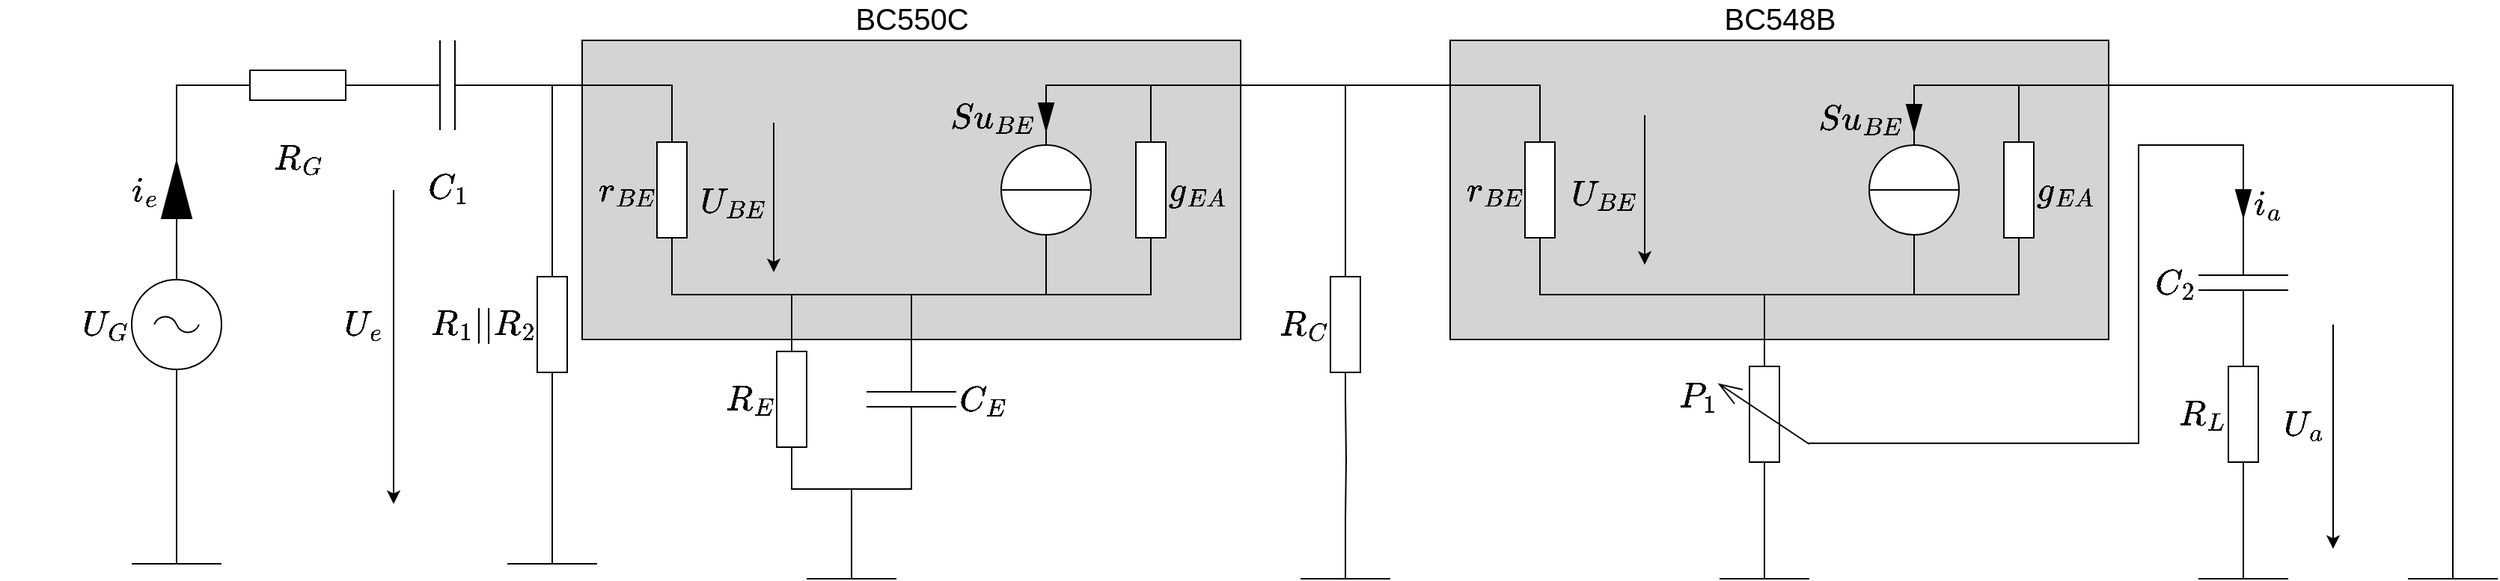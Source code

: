 <mxfile version="13.6.0" type="device"><diagram id="_a-SnWuzlsIOqDRdkIRN" name="Page-1"><mxGraphModel dx="2324" dy="2370" grid="1" gridSize="10" guides="1" tooltips="1" connect="1" arrows="1" fold="1" page="1" pageScale="1" pageWidth="850" pageHeight="1100" math="1" shadow="0"><root><mxCell id="0"/><mxCell id="1" parent="0"/><mxCell id="Pp20gYF8ZY6dFzMhjweH-55" value="BC548B" style="verticalLabelPosition=top;verticalAlign=bottom;html=1;shape=mxgraph.basic.rect;fillColor2=none;strokeWidth=1;size=20;indent=5;fontSize=20;fillColor=#D4D4D4;labelPosition=center;align=center;" vertex="1" parent="1"><mxGeometry x="1120" y="130" width="440" height="200" as="geometry"/></mxCell><mxCell id="Pp20gYF8ZY6dFzMhjweH-54" value="BC550C" style="verticalLabelPosition=top;verticalAlign=bottom;html=1;shape=mxgraph.basic.rect;fillColor2=none;strokeWidth=1;size=20;indent=5;fontSize=20;fillColor=#D4D4D4;labelPosition=center;align=center;" vertex="1" parent="1"><mxGeometry x="540" y="130" width="440" height="200" as="geometry"/></mxCell><mxCell id="Pp20gYF8ZY6dFzMhjweH-10" style="edgeStyle=orthogonalEdgeStyle;rounded=0;orthogonalLoop=1;jettySize=auto;html=1;exitX=0.5;exitY=0;exitDx=0;exitDy=0;exitPerimeter=0;entryX=0;entryY=0.5;entryDx=0;entryDy=0;entryPerimeter=0;endArrow=none;endFill=0;" edge="1" parent="1" source="Pp20gYF8ZY6dFzMhjweH-1" target="Pp20gYF8ZY6dFzMhjweH-2"><mxGeometry relative="1" as="geometry"/></mxCell><mxCell id="Pp20gYF8ZY6dFzMhjweH-1" value="$$U_G$$" style="pointerEvents=1;verticalLabelPosition=middle;shadow=0;dashed=0;align=right;html=1;verticalAlign=middle;shape=mxgraph.electrical.signal_sources.ac_source;labelPosition=left;fontSize=20;" vertex="1" parent="1"><mxGeometry x="239" y="290" width="60" height="60" as="geometry"/></mxCell><mxCell id="Pp20gYF8ZY6dFzMhjweH-11" style="edgeStyle=orthogonalEdgeStyle;rounded=0;orthogonalLoop=1;jettySize=auto;html=1;exitX=1;exitY=0.5;exitDx=0;exitDy=0;exitPerimeter=0;entryX=0;entryY=0.5;entryDx=0;entryDy=0;entryPerimeter=0;endArrow=none;endFill=0;" edge="1" parent="1" source="Pp20gYF8ZY6dFzMhjweH-2" target="Pp20gYF8ZY6dFzMhjweH-3"><mxGeometry relative="1" as="geometry"/></mxCell><mxCell id="Pp20gYF8ZY6dFzMhjweH-2" value="$$R_G$$" style="pointerEvents=1;verticalLabelPosition=bottom;shadow=0;dashed=0;align=center;html=1;verticalAlign=top;shape=mxgraph.electrical.resistors.resistor_1;fontSize=20;" vertex="1" parent="1"><mxGeometry x="300" y="150" width="100" height="20" as="geometry"/></mxCell><mxCell id="Pp20gYF8ZY6dFzMhjweH-14" style="edgeStyle=orthogonalEdgeStyle;rounded=0;orthogonalLoop=1;jettySize=auto;html=1;exitX=1;exitY=0.5;exitDx=0;exitDy=0;exitPerimeter=0;entryX=0;entryY=0.5;entryDx=0;entryDy=0;entryPerimeter=0;endArrow=none;endFill=0;" edge="1" parent="1" source="Pp20gYF8ZY6dFzMhjweH-3" target="Pp20gYF8ZY6dFzMhjweH-8"><mxGeometry relative="1" as="geometry"/></mxCell><mxCell id="Pp20gYF8ZY6dFzMhjweH-3" value="$$C_1$$" style="pointerEvents=1;verticalLabelPosition=bottom;shadow=0;dashed=0;align=center;html=1;verticalAlign=top;shape=mxgraph.electrical.capacitors.capacitor_1;fontSize=20;" vertex="1" parent="1"><mxGeometry x="400" y="130" width="100" height="60" as="geometry"/></mxCell><mxCell id="Pp20gYF8ZY6dFzMhjweH-15" style="edgeStyle=orthogonalEdgeStyle;rounded=0;orthogonalLoop=1;jettySize=auto;html=1;exitX=0;exitY=0.5;exitDx=0;exitDy=0;exitPerimeter=0;endArrow=none;endFill=0;" edge="1" parent="1" source="Pp20gYF8ZY6dFzMhjweH-4"><mxGeometry relative="1" as="geometry"><mxPoint x="520" y="160" as="targetPoint"/></mxGeometry></mxCell><mxCell id="Pp20gYF8ZY6dFzMhjweH-4" value="$$R_1 || R_2 $$" style="pointerEvents=1;verticalLabelPosition=middle;shadow=0;dashed=0;align=right;html=1;verticalAlign=middle;shape=mxgraph.electrical.resistors.resistor_1;direction=south;labelPosition=left;fontSize=20;" vertex="1" parent="1"><mxGeometry x="510" y="270" width="20" height="100" as="geometry"/></mxCell><mxCell id="Pp20gYF8ZY6dFzMhjweH-22" style="edgeStyle=orthogonalEdgeStyle;rounded=0;orthogonalLoop=1;jettySize=auto;html=1;exitX=0;exitY=0.5;exitDx=0;exitDy=0;exitPerimeter=0;endArrow=none;endFill=0;" edge="1" parent="1" source="Pp20gYF8ZY6dFzMhjweH-5"><mxGeometry relative="1" as="geometry"><mxPoint x="680" y="300" as="targetPoint"/></mxGeometry></mxCell><mxCell id="Pp20gYF8ZY6dFzMhjweH-5" value="$$R_E $$" style="pointerEvents=1;verticalLabelPosition=middle;shadow=0;dashed=0;align=right;html=1;verticalAlign=middle;shape=mxgraph.electrical.resistors.resistor_1;direction=south;labelPosition=left;fontSize=20;" vertex="1" parent="1"><mxGeometry x="670" y="320" width="20" height="100" as="geometry"/></mxCell><mxCell id="Pp20gYF8ZY6dFzMhjweH-21" style="edgeStyle=orthogonalEdgeStyle;rounded=0;orthogonalLoop=1;jettySize=auto;html=1;exitX=0;exitY=0.5;exitDx=0;exitDy=0;exitPerimeter=0;entryX=1;entryY=0.5;entryDx=0;entryDy=0;entryPerimeter=0;endArrow=none;endFill=0;" edge="1" parent="1" source="Pp20gYF8ZY6dFzMhjweH-6" target="Pp20gYF8ZY6dFzMhjweH-8"><mxGeometry relative="1" as="geometry"/></mxCell><mxCell id="Pp20gYF8ZY6dFzMhjweH-6" value="$$C_E$$" style="pointerEvents=1;verticalLabelPosition=middle;shadow=0;dashed=0;align=left;html=1;verticalAlign=middle;shape=mxgraph.electrical.capacitors.capacitor_1;direction=south;labelPosition=right;fontSize=20;" vertex="1" parent="1"><mxGeometry x="730" y="320" width="60" height="100" as="geometry"/></mxCell><mxCell id="Pp20gYF8ZY6dFzMhjweH-8" value="$$r_{BE} $$" style="pointerEvents=1;verticalLabelPosition=middle;shadow=0;dashed=0;align=right;html=1;verticalAlign=middle;shape=mxgraph.electrical.resistors.resistor_1;direction=south;labelPosition=left;fontSize=20;" vertex="1" parent="1"><mxGeometry x="590" y="180" width="20" height="100" as="geometry"/></mxCell><mxCell id="Pp20gYF8ZY6dFzMhjweH-24" style="edgeStyle=orthogonalEdgeStyle;rounded=0;orthogonalLoop=1;jettySize=auto;html=1;exitX=0.5;exitY=1;exitDx=0;exitDy=0;exitPerimeter=0;endArrow=none;endFill=0;" edge="1" parent="1" source="Pp20gYF8ZY6dFzMhjweH-9"><mxGeometry relative="1" as="geometry"><mxPoint x="760" y="300" as="targetPoint"/><Array as="points"><mxPoint x="850" y="300"/></Array></mxGeometry></mxCell><mxCell id="Pp20gYF8ZY6dFzMhjweH-31" style="edgeStyle=orthogonalEdgeStyle;rounded=0;orthogonalLoop=1;jettySize=auto;html=1;exitX=0.5;exitY=0;exitDx=0;exitDy=0;exitPerimeter=0;endArrow=none;endFill=0;" edge="1" parent="1" source="Pp20gYF8ZY6dFzMhjweH-9"><mxGeometry relative="1" as="geometry"><mxPoint x="920" y="160" as="targetPoint"/><Array as="points"><mxPoint x="850" y="160"/></Array></mxGeometry></mxCell><mxCell id="Pp20gYF8ZY6dFzMhjweH-9" value="" style="pointerEvents=1;verticalLabelPosition=bottom;shadow=0;dashed=0;align=center;html=1;verticalAlign=top;shape=mxgraph.electrical.signal_sources.ideal_source;" vertex="1" parent="1"><mxGeometry x="820" y="200" width="60" height="60" as="geometry"/></mxCell><mxCell id="Pp20gYF8ZY6dFzMhjweH-13" style="edgeStyle=orthogonalEdgeStyle;rounded=0;orthogonalLoop=1;jettySize=auto;html=1;exitX=0.5;exitY=1;exitDx=0;exitDy=0;exitPerimeter=0;entryX=0.5;entryY=1;entryDx=0;entryDy=0;entryPerimeter=0;endArrow=none;endFill=0;" edge="1" parent="1" source="Pp20gYF8ZY6dFzMhjweH-12" target="Pp20gYF8ZY6dFzMhjweH-1"><mxGeometry relative="1" as="geometry"/></mxCell><mxCell id="Pp20gYF8ZY6dFzMhjweH-12" value="" style="pointerEvents=1;verticalLabelPosition=bottom;shadow=0;dashed=0;align=center;html=1;verticalAlign=top;shape=mxgraph.electrical.signal_sources.vss2;fontSize=24;flipV=1;" vertex="1" parent="1"><mxGeometry x="239" y="440" width="60" height="40" as="geometry"/></mxCell><mxCell id="Pp20gYF8ZY6dFzMhjweH-17" style="edgeStyle=orthogonalEdgeStyle;rounded=0;orthogonalLoop=1;jettySize=auto;html=1;exitX=0.5;exitY=1;exitDx=0;exitDy=0;exitPerimeter=0;entryX=1;entryY=0.5;entryDx=0;entryDy=0;entryPerimeter=0;endArrow=none;endFill=0;" edge="1" parent="1" source="Pp20gYF8ZY6dFzMhjweH-16" target="Pp20gYF8ZY6dFzMhjweH-4"><mxGeometry relative="1" as="geometry"/></mxCell><mxCell id="Pp20gYF8ZY6dFzMhjweH-16" value="" style="pointerEvents=1;verticalLabelPosition=bottom;shadow=0;dashed=0;align=center;html=1;verticalAlign=top;shape=mxgraph.electrical.signal_sources.vss2;fontSize=24;flipV=1;" vertex="1" parent="1"><mxGeometry x="490" y="440" width="60" height="40" as="geometry"/></mxCell><mxCell id="Pp20gYF8ZY6dFzMhjweH-19" style="edgeStyle=orthogonalEdgeStyle;rounded=0;orthogonalLoop=1;jettySize=auto;html=1;exitX=0.5;exitY=1;exitDx=0;exitDy=0;exitPerimeter=0;entryX=1;entryY=0.5;entryDx=0;entryDy=0;entryPerimeter=0;endArrow=none;endFill=0;" edge="1" parent="1" source="Pp20gYF8ZY6dFzMhjweH-18" target="Pp20gYF8ZY6dFzMhjweH-5"><mxGeometry relative="1" as="geometry"/></mxCell><mxCell id="Pp20gYF8ZY6dFzMhjweH-20" style="edgeStyle=orthogonalEdgeStyle;rounded=0;orthogonalLoop=1;jettySize=auto;html=1;exitX=0.5;exitY=1;exitDx=0;exitDy=0;exitPerimeter=0;entryX=1;entryY=0.5;entryDx=0;entryDy=0;entryPerimeter=0;endArrow=none;endFill=0;" edge="1" parent="1" source="Pp20gYF8ZY6dFzMhjweH-18" target="Pp20gYF8ZY6dFzMhjweH-6"><mxGeometry relative="1" as="geometry"/></mxCell><mxCell id="Pp20gYF8ZY6dFzMhjweH-18" value="" style="pointerEvents=1;verticalLabelPosition=bottom;shadow=0;dashed=0;align=center;html=1;verticalAlign=top;shape=mxgraph.electrical.signal_sources.vss2;fontSize=24;flipV=1;" vertex="1" parent="1"><mxGeometry x="690" y="450" width="60" height="40" as="geometry"/></mxCell><mxCell id="Pp20gYF8ZY6dFzMhjweH-26" style="edgeStyle=orthogonalEdgeStyle;rounded=0;orthogonalLoop=1;jettySize=auto;html=1;exitX=1;exitY=0.5;exitDx=0;exitDy=0;exitPerimeter=0;endArrow=none;endFill=0;" edge="1" parent="1" source="Pp20gYF8ZY6dFzMhjweH-25"><mxGeometry relative="1" as="geometry"><mxPoint x="850" y="300" as="targetPoint"/><Array as="points"><mxPoint x="920" y="300"/></Array></mxGeometry></mxCell><mxCell id="Pp20gYF8ZY6dFzMhjweH-28" style="edgeStyle=orthogonalEdgeStyle;rounded=0;orthogonalLoop=1;jettySize=auto;html=1;exitX=0;exitY=0.5;exitDx=0;exitDy=0;exitPerimeter=0;entryX=0;entryY=0.5;entryDx=0;entryDy=0;entryPerimeter=0;endArrow=none;endFill=0;" edge="1" parent="1" source="Pp20gYF8ZY6dFzMhjweH-25" target="Pp20gYF8ZY6dFzMhjweH-27"><mxGeometry relative="1" as="geometry"/></mxCell><mxCell id="Pp20gYF8ZY6dFzMhjweH-25" value="$$g_{EA} $$" style="pointerEvents=1;verticalLabelPosition=middle;shadow=0;dashed=0;align=left;html=1;verticalAlign=middle;shape=mxgraph.electrical.resistors.resistor_1;direction=south;labelPosition=right;fontSize=20;" vertex="1" parent="1"><mxGeometry x="910" y="180" width="20" height="100" as="geometry"/></mxCell><mxCell id="Pp20gYF8ZY6dFzMhjweH-27" value="$$R_C $$" style="pointerEvents=1;verticalLabelPosition=middle;shadow=0;dashed=0;align=right;html=1;verticalAlign=middle;shape=mxgraph.electrical.resistors.resistor_1;direction=south;labelPosition=left;fontSize=20;" vertex="1" parent="1"><mxGeometry x="1040" y="270" width="20" height="100" as="geometry"/></mxCell><mxCell id="Pp20gYF8ZY6dFzMhjweH-30" style="edgeStyle=orthogonalEdgeStyle;rounded=0;orthogonalLoop=1;jettySize=auto;html=1;exitX=0.5;exitY=1;exitDx=0;exitDy=0;exitPerimeter=0;entryX=1;entryY=0.5;entryDx=0;entryDy=0;entryPerimeter=0;endArrow=none;endFill=0;" edge="1" parent="1" target="Pp20gYF8ZY6dFzMhjweH-27"><mxGeometry relative="1" as="geometry"><mxPoint x="1050" y="450" as="sourcePoint"/></mxGeometry></mxCell><mxCell id="Pp20gYF8ZY6dFzMhjweH-29" value="" style="pointerEvents=1;verticalLabelPosition=bottom;shadow=0;dashed=0;align=center;html=1;verticalAlign=top;shape=mxgraph.electrical.signal_sources.vss2;fontSize=24;flipV=1;" vertex="1" parent="1"><mxGeometry x="1020" y="450" width="60" height="40" as="geometry"/></mxCell><mxCell id="Pp20gYF8ZY6dFzMhjweH-38" style="edgeStyle=orthogonalEdgeStyle;rounded=0;orthogonalLoop=1;jettySize=auto;html=1;exitX=0;exitY=0.5;exitDx=0;exitDy=0;exitPerimeter=0;endArrow=none;endFill=0;" edge="1" parent="1" source="Pp20gYF8ZY6dFzMhjweH-32"><mxGeometry relative="1" as="geometry"><mxPoint x="1050" y="160" as="targetPoint"/><Array as="points"><mxPoint x="1180" y="160"/></Array></mxGeometry></mxCell><mxCell id="Pp20gYF8ZY6dFzMhjweH-39" style="edgeStyle=orthogonalEdgeStyle;rounded=0;orthogonalLoop=1;jettySize=auto;html=1;exitX=1;exitY=0.5;exitDx=0;exitDy=0;exitPerimeter=0;endArrow=none;endFill=0;" edge="1" parent="1" source="Pp20gYF8ZY6dFzMhjweH-32"><mxGeometry relative="1" as="geometry"><mxPoint x="1340" y="300" as="targetPoint"/><Array as="points"><mxPoint x="1180" y="300"/></Array></mxGeometry></mxCell><mxCell id="Pp20gYF8ZY6dFzMhjweH-32" value="$$r_{BE} $$" style="pointerEvents=1;verticalLabelPosition=middle;shadow=0;dashed=0;align=right;html=1;verticalAlign=middle;shape=mxgraph.electrical.resistors.resistor_1;direction=south;labelPosition=left;fontSize=20;" vertex="1" parent="1"><mxGeometry x="1170" y="180" width="20" height="100" as="geometry"/></mxCell><mxCell id="Pp20gYF8ZY6dFzMhjweH-33" style="edgeStyle=orthogonalEdgeStyle;rounded=0;orthogonalLoop=1;jettySize=auto;html=1;exitX=0.5;exitY=1;exitDx=0;exitDy=0;exitPerimeter=0;endArrow=none;endFill=0;" edge="1" parent="1" source="Pp20gYF8ZY6dFzMhjweH-35"><mxGeometry relative="1" as="geometry"><mxPoint x="1340" y="300" as="targetPoint"/><Array as="points"><mxPoint x="1430" y="300"/></Array></mxGeometry></mxCell><mxCell id="Pp20gYF8ZY6dFzMhjweH-34" style="edgeStyle=orthogonalEdgeStyle;rounded=0;orthogonalLoop=1;jettySize=auto;html=1;exitX=0.5;exitY=0;exitDx=0;exitDy=0;exitPerimeter=0;endArrow=none;endFill=0;" edge="1" parent="1" source="Pp20gYF8ZY6dFzMhjweH-35"><mxGeometry relative="1" as="geometry"><mxPoint x="1500" y="160" as="targetPoint"/><Array as="points"><mxPoint x="1430" y="160"/></Array></mxGeometry></mxCell><mxCell id="Pp20gYF8ZY6dFzMhjweH-35" value="" style="pointerEvents=1;verticalLabelPosition=bottom;shadow=0;dashed=0;align=center;html=1;verticalAlign=top;shape=mxgraph.electrical.signal_sources.ideal_source;" vertex="1" parent="1"><mxGeometry x="1400" y="200" width="60" height="60" as="geometry"/></mxCell><mxCell id="Pp20gYF8ZY6dFzMhjweH-36" style="edgeStyle=orthogonalEdgeStyle;rounded=0;orthogonalLoop=1;jettySize=auto;html=1;exitX=1;exitY=0.5;exitDx=0;exitDy=0;exitPerimeter=0;endArrow=none;endFill=0;" edge="1" parent="1" source="Pp20gYF8ZY6dFzMhjweH-37"><mxGeometry relative="1" as="geometry"><mxPoint x="1430" y="300" as="targetPoint"/><Array as="points"><mxPoint x="1500" y="300"/></Array></mxGeometry></mxCell><mxCell id="Pp20gYF8ZY6dFzMhjweH-46" style="edgeStyle=orthogonalEdgeStyle;rounded=0;orthogonalLoop=1;jettySize=auto;html=1;exitX=0;exitY=0.5;exitDx=0;exitDy=0;exitPerimeter=0;endArrow=none;endFill=0;" edge="1" parent="1" source="Pp20gYF8ZY6dFzMhjweH-37"><mxGeometry relative="1" as="geometry"><mxPoint x="1500" y="160" as="targetPoint"/></mxGeometry></mxCell><mxCell id="Pp20gYF8ZY6dFzMhjweH-37" value="$$g_{EA} $$" style="pointerEvents=1;verticalLabelPosition=middle;shadow=0;dashed=0;align=left;html=1;verticalAlign=middle;shape=mxgraph.electrical.resistors.resistor_1;direction=south;labelPosition=right;fontSize=20;" vertex="1" parent="1"><mxGeometry x="1490" y="180" width="20" height="100" as="geometry"/></mxCell><mxCell id="Pp20gYF8ZY6dFzMhjweH-41" style="edgeStyle=orthogonalEdgeStyle;rounded=0;orthogonalLoop=1;jettySize=auto;html=1;exitX=1;exitY=0.5;exitDx=0;exitDy=0;exitPerimeter=0;endArrow=none;endFill=0;" edge="1" parent="1" source="Pp20gYF8ZY6dFzMhjweH-40"><mxGeometry relative="1" as="geometry"><mxPoint x="1330" y="300" as="targetPoint"/></mxGeometry></mxCell><mxCell id="Pp20gYF8ZY6dFzMhjweH-40" value="$$P_1$$&lt;br style=&quot;font-size: 20px;&quot;&gt;" style="pointerEvents=1;verticalLabelPosition=middle;shadow=0;dashed=0;align=right;html=1;verticalAlign=middle;shape=mxgraph.electrical.resistors.variable_resistor_1;direction=north;labelPosition=left;fontSize=20;" vertex="1" parent="1"><mxGeometry x="1300" y="330" width="60" height="100" as="geometry"/></mxCell><mxCell id="Pp20gYF8ZY6dFzMhjweH-43" style="edgeStyle=orthogonalEdgeStyle;rounded=0;orthogonalLoop=1;jettySize=auto;html=1;exitX=0.5;exitY=1;exitDx=0;exitDy=0;exitPerimeter=0;entryX=0;entryY=0.5;entryDx=0;entryDy=0;entryPerimeter=0;endArrow=none;endFill=0;" edge="1" parent="1" source="Pp20gYF8ZY6dFzMhjweH-42" target="Pp20gYF8ZY6dFzMhjweH-40"><mxGeometry relative="1" as="geometry"/></mxCell><mxCell id="Pp20gYF8ZY6dFzMhjweH-42" value="" style="pointerEvents=1;verticalLabelPosition=bottom;shadow=0;dashed=0;align=center;html=1;verticalAlign=top;shape=mxgraph.electrical.signal_sources.vss2;fontSize=24;flipV=1;" vertex="1" parent="1"><mxGeometry x="1300" y="450" width="60" height="40" as="geometry"/></mxCell><mxCell id="Pp20gYF8ZY6dFzMhjweH-45" style="edgeStyle=orthogonalEdgeStyle;rounded=0;orthogonalLoop=1;jettySize=auto;html=1;exitX=0.5;exitY=1;exitDx=0;exitDy=0;exitPerimeter=0;endArrow=none;endFill=0;" edge="1" parent="1" source="Pp20gYF8ZY6dFzMhjweH-44"><mxGeometry relative="1" as="geometry"><mxPoint x="1500" y="160" as="targetPoint"/><Array as="points"><mxPoint x="1790" y="160"/></Array></mxGeometry></mxCell><mxCell id="Pp20gYF8ZY6dFzMhjweH-44" value="" style="pointerEvents=1;verticalLabelPosition=bottom;shadow=0;dashed=0;align=center;html=1;verticalAlign=top;shape=mxgraph.electrical.signal_sources.vss2;fontSize=24;flipV=1;" vertex="1" parent="1"><mxGeometry x="1760" y="450" width="60" height="40" as="geometry"/></mxCell><mxCell id="Pp20gYF8ZY6dFzMhjweH-51" style="edgeStyle=orthogonalEdgeStyle;rounded=0;orthogonalLoop=1;jettySize=auto;html=1;exitX=1;exitY=0.5;exitDx=0;exitDy=0;exitPerimeter=0;endArrow=none;endFill=0;entryX=0.306;entryY=0.986;entryDx=0;entryDy=0;entryPerimeter=0;" edge="1" parent="1" source="Pp20gYF8ZY6dFzMhjweH-47" target="Pp20gYF8ZY6dFzMhjweH-40"><mxGeometry relative="1" as="geometry"><mxPoint x="1390" y="400.047" as="targetPoint"/><Array as="points"><mxPoint x="1650" y="200"/><mxPoint x="1580" y="200"/><mxPoint x="1580" y="399"/></Array></mxGeometry></mxCell><mxCell id="Pp20gYF8ZY6dFzMhjweH-47" value="$$C_2$$" style="pointerEvents=1;verticalLabelPosition=middle;shadow=0;dashed=0;align=right;html=1;verticalAlign=middle;shape=mxgraph.electrical.capacitors.capacitor_1;direction=north;labelPosition=left;fontSize=20;" vertex="1" parent="1"><mxGeometry x="1620" y="242" width="60" height="100" as="geometry"/></mxCell><mxCell id="Pp20gYF8ZY6dFzMhjweH-52" style="edgeStyle=orthogonalEdgeStyle;rounded=0;orthogonalLoop=1;jettySize=auto;html=1;exitX=0;exitY=0.5;exitDx=0;exitDy=0;exitPerimeter=0;entryX=0;entryY=0.5;entryDx=0;entryDy=0;entryPerimeter=0;endArrow=none;endFill=0;" edge="1" parent="1" source="Pp20gYF8ZY6dFzMhjweH-48" target="Pp20gYF8ZY6dFzMhjweH-47"><mxGeometry relative="1" as="geometry"/></mxCell><mxCell id="Pp20gYF8ZY6dFzMhjweH-48" value="$$R_L $$" style="pointerEvents=1;verticalLabelPosition=middle;shadow=0;dashed=0;align=right;html=1;verticalAlign=middle;shape=mxgraph.electrical.resistors.resistor_1;direction=south;labelPosition=left;fontSize=20;" vertex="1" parent="1"><mxGeometry x="1640" y="330" width="20" height="100" as="geometry"/></mxCell><mxCell id="Pp20gYF8ZY6dFzMhjweH-50" style="edgeStyle=orthogonalEdgeStyle;rounded=0;orthogonalLoop=1;jettySize=auto;html=1;exitX=0.5;exitY=1;exitDx=0;exitDy=0;exitPerimeter=0;entryX=1;entryY=0.5;entryDx=0;entryDy=0;entryPerimeter=0;endArrow=none;endFill=0;" edge="1" parent="1" source="Pp20gYF8ZY6dFzMhjweH-49" target="Pp20gYF8ZY6dFzMhjweH-48"><mxGeometry relative="1" as="geometry"/></mxCell><mxCell id="Pp20gYF8ZY6dFzMhjweH-49" value="" style="pointerEvents=1;verticalLabelPosition=bottom;shadow=0;dashed=0;align=center;html=1;verticalAlign=top;shape=mxgraph.electrical.signal_sources.vss2;fontSize=24;flipV=1;" vertex="1" parent="1"><mxGeometry x="1620" y="450" width="60" height="40" as="geometry"/></mxCell><mxCell id="Pp20gYF8ZY6dFzMhjweH-56" value="" style="endArrow=classic;html=1;fontSize=20;labelPosition=left;verticalLabelPosition=middle;align=right;verticalAlign=middle;" edge="1" parent="1"><mxGeometry width="50" height="50" relative="1" as="geometry"><mxPoint x="414" y="230" as="sourcePoint"/><mxPoint x="414" y="440" as="targetPoint"/></mxGeometry></mxCell><mxCell id="Pp20gYF8ZY6dFzMhjweH-57" value="$$U_e$$" style="edgeLabel;html=1;align=center;verticalAlign=middle;resizable=0;points=[];fontSize=20;" vertex="1" connectable="0" parent="Pp20gYF8ZY6dFzMhjweH-56"><mxGeometry x="-0.239" y="-1" relative="1" as="geometry"><mxPoint x="-19" y="10" as="offset"/></mxGeometry></mxCell><mxCell id="Pp20gYF8ZY6dFzMhjweH-58" value="$$i_e$$" style="triangle;whiteSpace=wrap;html=1;fontSize=20;direction=north;fillColor=#000000;labelPosition=left;verticalLabelPosition=middle;align=right;verticalAlign=middle;" vertex="1" parent="1"><mxGeometry x="259" y="211" width="20" height="38" as="geometry"/></mxCell><mxCell id="Pp20gYF8ZY6dFzMhjweH-61" value="$$S u_{BE}$$" style="triangle;whiteSpace=wrap;html=1;fontSize=20;direction=south;fillColor=#000000;labelPosition=left;verticalLabelPosition=middle;align=right;verticalAlign=middle;" vertex="1" parent="1"><mxGeometry x="845" y="172" width="10" height="18" as="geometry"/></mxCell><mxCell id="Pp20gYF8ZY6dFzMhjweH-62" value="" style="endArrow=classic;html=1;fontSize=20;labelPosition=left;verticalLabelPosition=middle;align=right;verticalAlign=middle;" edge="1" parent="1"><mxGeometry width="50" height="50" relative="1" as="geometry"><mxPoint x="668" y="185" as="sourcePoint"/><mxPoint x="668" y="285" as="targetPoint"/></mxGeometry></mxCell><mxCell id="Pp20gYF8ZY6dFzMhjweH-63" value="$$U_{BE}$$" style="edgeLabel;html=1;align=center;verticalAlign=middle;resizable=0;points=[];fontSize=20;labelBackgroundColor=none;" vertex="1" connectable="0" parent="Pp20gYF8ZY6dFzMhjweH-62"><mxGeometry x="-0.239" y="-1" relative="1" as="geometry"><mxPoint x="-26" y="15.07" as="offset"/></mxGeometry></mxCell><mxCell id="Pp20gYF8ZY6dFzMhjweH-65" value="" style="endArrow=classic;html=1;fontSize=20;labelPosition=left;verticalLabelPosition=middle;align=right;verticalAlign=middle;" edge="1" parent="1"><mxGeometry width="50" height="50" relative="1" as="geometry"><mxPoint x="1250.0" y="180.0" as="sourcePoint"/><mxPoint x="1250.0" y="280" as="targetPoint"/></mxGeometry></mxCell><mxCell id="Pp20gYF8ZY6dFzMhjweH-66" value="$$U_{BE}$$" style="edgeLabel;html=1;align=center;verticalAlign=middle;resizable=0;points=[];fontSize=20;labelBackgroundColor=none;" vertex="1" connectable="0" parent="Pp20gYF8ZY6dFzMhjweH-65"><mxGeometry x="-0.239" y="-1" relative="1" as="geometry"><mxPoint x="-26" y="15.07" as="offset"/></mxGeometry></mxCell><mxCell id="Pp20gYF8ZY6dFzMhjweH-67" style="edgeStyle=orthogonalEdgeStyle;rounded=0;orthogonalLoop=1;jettySize=auto;html=1;exitX=0.5;exitY=0;exitDx=0;exitDy=0;entryX=0;entryY=0.25;entryDx=0;entryDy=0;endArrow=none;endFill=0;fontSize=20;" edge="1" parent="1" source="Pp20gYF8ZY6dFzMhjweH-61" target="Pp20gYF8ZY6dFzMhjweH-61"><mxGeometry relative="1" as="geometry"/></mxCell><mxCell id="Pp20gYF8ZY6dFzMhjweH-68" value="$$S u_{BE}$$" style="triangle;whiteSpace=wrap;html=1;fontSize=20;direction=south;fillColor=#000000;labelPosition=left;verticalLabelPosition=middle;align=right;verticalAlign=middle;" vertex="1" parent="1"><mxGeometry x="1425" y="173" width="10" height="18" as="geometry"/></mxCell><mxCell id="Pp20gYF8ZY6dFzMhjweH-69" value="$$i_a$$" style="triangle;whiteSpace=wrap;html=1;fontSize=20;direction=south;fillColor=#000000;labelPosition=right;verticalLabelPosition=middle;align=left;verticalAlign=middle;" vertex="1" parent="1"><mxGeometry x="1645" y="230" width="10" height="18" as="geometry"/></mxCell><mxCell id="Pp20gYF8ZY6dFzMhjweH-71" value="" style="endArrow=classic;html=1;fontSize=20;labelPosition=left;verticalLabelPosition=middle;align=right;verticalAlign=middle;" edge="1" parent="1"><mxGeometry width="50" height="50" relative="1" as="geometry"><mxPoint x="1710" y="320" as="sourcePoint"/><mxPoint x="1710" y="470" as="targetPoint"/></mxGeometry></mxCell><mxCell id="Pp20gYF8ZY6dFzMhjweH-72" value="$$U_a$$" style="edgeLabel;html=1;align=center;verticalAlign=middle;resizable=0;points=[];fontSize=20;" vertex="1" connectable="0" parent="Pp20gYF8ZY6dFzMhjweH-71"><mxGeometry x="-0.239" y="-1" relative="1" as="geometry"><mxPoint x="-19" y="10" as="offset"/></mxGeometry></mxCell></root></mxGraphModel></diagram></mxfile>
